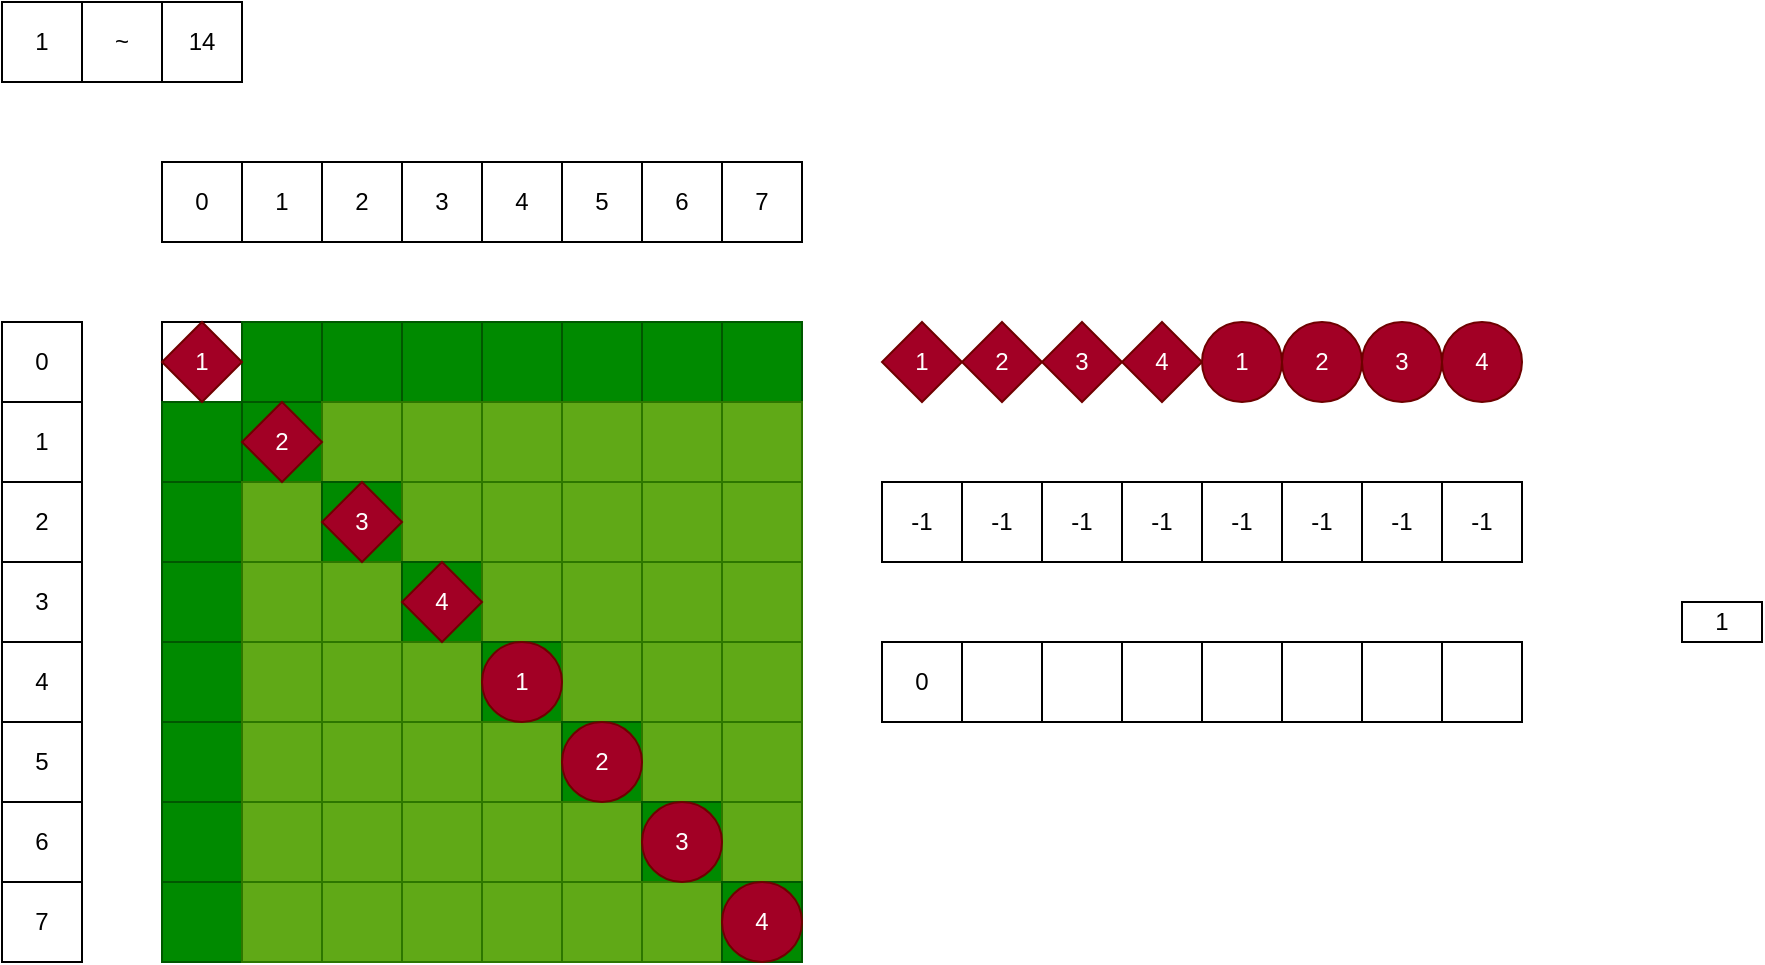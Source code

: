 <mxfile version="13.7.9" type="device"><diagram id="T6pKXXop7dj0a6Nncxqk" name="페이지-1"><mxGraphModel dx="582" dy="1662" grid="1" gridSize="10" guides="1" tooltips="1" connect="1" arrows="1" fold="1" page="1" pageScale="1" pageWidth="10000" pageHeight="10000" math="0" shadow="0"><root><mxCell id="0"/><mxCell id="1" parent="0"/><mxCell id="l4kwEneJeRdoX1_wzSFS-1" value="" style="whiteSpace=wrap;html=1;aspect=fixed;" vertex="1" parent="1"><mxGeometry x="400" y="280" width="40" height="40" as="geometry"/></mxCell><mxCell id="l4kwEneJeRdoX1_wzSFS-2" value="" style="whiteSpace=wrap;html=1;aspect=fixed;fillColor=#008a00;strokeColor=#005700;fontColor=#ffffff;" vertex="1" parent="1"><mxGeometry x="440" y="280" width="40" height="40" as="geometry"/></mxCell><mxCell id="l4kwEneJeRdoX1_wzSFS-3" value="" style="whiteSpace=wrap;html=1;aspect=fixed;fillColor=#008a00;strokeColor=#005700;fontColor=#ffffff;" vertex="1" parent="1"><mxGeometry x="480" y="280" width="40" height="40" as="geometry"/></mxCell><mxCell id="l4kwEneJeRdoX1_wzSFS-4" value="" style="whiteSpace=wrap;html=1;aspect=fixed;fillColor=#008a00;strokeColor=#005700;fontColor=#ffffff;" vertex="1" parent="1"><mxGeometry x="520" y="280" width="40" height="40" as="geometry"/></mxCell><mxCell id="l4kwEneJeRdoX1_wzSFS-5" value="" style="whiteSpace=wrap;html=1;aspect=fixed;fillColor=#008a00;strokeColor=#005700;fontColor=#ffffff;" vertex="1" parent="1"><mxGeometry x="560" y="280" width="40" height="40" as="geometry"/></mxCell><mxCell id="l4kwEneJeRdoX1_wzSFS-6" value="" style="whiteSpace=wrap;html=1;aspect=fixed;fillColor=#008a00;strokeColor=#005700;fontColor=#ffffff;" vertex="1" parent="1"><mxGeometry x="600" y="280" width="40" height="40" as="geometry"/></mxCell><mxCell id="l4kwEneJeRdoX1_wzSFS-7" value="" style="whiteSpace=wrap;html=1;aspect=fixed;fillColor=#008a00;strokeColor=#005700;fontColor=#ffffff;" vertex="1" parent="1"><mxGeometry x="640" y="280" width="40" height="40" as="geometry"/></mxCell><mxCell id="l4kwEneJeRdoX1_wzSFS-8" value="" style="whiteSpace=wrap;html=1;aspect=fixed;fillColor=#008a00;strokeColor=#005700;fontColor=#ffffff;" vertex="1" parent="1"><mxGeometry x="680" y="280" width="40" height="40" as="geometry"/></mxCell><mxCell id="l4kwEneJeRdoX1_wzSFS-9" value="" style="whiteSpace=wrap;html=1;aspect=fixed;fillColor=#008a00;strokeColor=#005700;fontColor=#ffffff;" vertex="1" parent="1"><mxGeometry x="400" y="320" width="40" height="40" as="geometry"/></mxCell><mxCell id="l4kwEneJeRdoX1_wzSFS-10" value="" style="whiteSpace=wrap;html=1;aspect=fixed;fillColor=#008a00;strokeColor=#005700;fontColor=#ffffff;" vertex="1" parent="1"><mxGeometry x="440" y="320" width="40" height="40" as="geometry"/></mxCell><mxCell id="l4kwEneJeRdoX1_wzSFS-11" value="" style="whiteSpace=wrap;html=1;aspect=fixed;fillColor=#60a917;strokeColor=#2D7600;fontColor=#ffffff;" vertex="1" parent="1"><mxGeometry x="480" y="320" width="40" height="40" as="geometry"/></mxCell><mxCell id="l4kwEneJeRdoX1_wzSFS-12" value="" style="whiteSpace=wrap;html=1;aspect=fixed;fillColor=#60a917;strokeColor=#2D7600;fontColor=#ffffff;" vertex="1" parent="1"><mxGeometry x="520" y="320" width="40" height="40" as="geometry"/></mxCell><mxCell id="l4kwEneJeRdoX1_wzSFS-13" value="" style="whiteSpace=wrap;html=1;aspect=fixed;fillColor=#60a917;strokeColor=#2D7600;fontColor=#ffffff;" vertex="1" parent="1"><mxGeometry x="560" y="320" width="40" height="40" as="geometry"/></mxCell><mxCell id="l4kwEneJeRdoX1_wzSFS-14" value="" style="whiteSpace=wrap;html=1;aspect=fixed;fillColor=#60a917;strokeColor=#2D7600;fontColor=#ffffff;" vertex="1" parent="1"><mxGeometry x="600" y="320" width="40" height="40" as="geometry"/></mxCell><mxCell id="l4kwEneJeRdoX1_wzSFS-15" value="" style="whiteSpace=wrap;html=1;aspect=fixed;fillColor=#60a917;strokeColor=#2D7600;fontColor=#ffffff;" vertex="1" parent="1"><mxGeometry x="640" y="320" width="40" height="40" as="geometry"/></mxCell><mxCell id="l4kwEneJeRdoX1_wzSFS-16" value="" style="whiteSpace=wrap;html=1;aspect=fixed;fillColor=#60a917;strokeColor=#2D7600;fontColor=#ffffff;" vertex="1" parent="1"><mxGeometry x="680" y="320" width="40" height="40" as="geometry"/></mxCell><mxCell id="l4kwEneJeRdoX1_wzSFS-17" value="" style="whiteSpace=wrap;html=1;aspect=fixed;fillColor=#008a00;strokeColor=#005700;fontColor=#ffffff;" vertex="1" parent="1"><mxGeometry x="400" y="360" width="40" height="40" as="geometry"/></mxCell><mxCell id="l4kwEneJeRdoX1_wzSFS-18" value="" style="whiteSpace=wrap;html=1;aspect=fixed;fillColor=#60a917;strokeColor=#2D7600;fontColor=#ffffff;" vertex="1" parent="1"><mxGeometry x="440" y="360" width="40" height="40" as="geometry"/></mxCell><mxCell id="l4kwEneJeRdoX1_wzSFS-19" value="" style="whiteSpace=wrap;html=1;aspect=fixed;fillColor=#008a00;strokeColor=#005700;fontColor=#ffffff;" vertex="1" parent="1"><mxGeometry x="480" y="360" width="40" height="40" as="geometry"/></mxCell><mxCell id="l4kwEneJeRdoX1_wzSFS-20" value="" style="whiteSpace=wrap;html=1;aspect=fixed;fillColor=#60a917;strokeColor=#2D7600;fontColor=#ffffff;" vertex="1" parent="1"><mxGeometry x="520" y="360" width="40" height="40" as="geometry"/></mxCell><mxCell id="l4kwEneJeRdoX1_wzSFS-21" value="" style="whiteSpace=wrap;html=1;aspect=fixed;fillColor=#60a917;strokeColor=#2D7600;fontColor=#ffffff;" vertex="1" parent="1"><mxGeometry x="560" y="360" width="40" height="40" as="geometry"/></mxCell><mxCell id="l4kwEneJeRdoX1_wzSFS-22" value="" style="whiteSpace=wrap;html=1;aspect=fixed;fillColor=#60a917;strokeColor=#2D7600;fontColor=#ffffff;" vertex="1" parent="1"><mxGeometry x="600" y="360" width="40" height="40" as="geometry"/></mxCell><mxCell id="l4kwEneJeRdoX1_wzSFS-23" value="" style="whiteSpace=wrap;html=1;aspect=fixed;fillColor=#60a917;strokeColor=#2D7600;fontColor=#ffffff;" vertex="1" parent="1"><mxGeometry x="640" y="360" width="40" height="40" as="geometry"/></mxCell><mxCell id="l4kwEneJeRdoX1_wzSFS-24" value="" style="whiteSpace=wrap;html=1;aspect=fixed;fillColor=#60a917;strokeColor=#2D7600;fontColor=#ffffff;" vertex="1" parent="1"><mxGeometry x="680" y="360" width="40" height="40" as="geometry"/></mxCell><mxCell id="l4kwEneJeRdoX1_wzSFS-25" value="" style="whiteSpace=wrap;html=1;aspect=fixed;fillColor=#008a00;strokeColor=#005700;fontColor=#ffffff;" vertex="1" parent="1"><mxGeometry x="400" y="400" width="40" height="40" as="geometry"/></mxCell><mxCell id="l4kwEneJeRdoX1_wzSFS-26" value="" style="whiteSpace=wrap;html=1;aspect=fixed;fillColor=#60a917;strokeColor=#2D7600;fontColor=#ffffff;" vertex="1" parent="1"><mxGeometry x="440" y="400" width="40" height="40" as="geometry"/></mxCell><mxCell id="l4kwEneJeRdoX1_wzSFS-27" value="" style="whiteSpace=wrap;html=1;aspect=fixed;fillColor=#60a917;strokeColor=#2D7600;fontColor=#ffffff;" vertex="1" parent="1"><mxGeometry x="480" y="400" width="40" height="40" as="geometry"/></mxCell><mxCell id="l4kwEneJeRdoX1_wzSFS-28" value="" style="whiteSpace=wrap;html=1;aspect=fixed;fillColor=#008a00;strokeColor=#005700;fontColor=#ffffff;" vertex="1" parent="1"><mxGeometry x="520" y="400" width="40" height="40" as="geometry"/></mxCell><mxCell id="l4kwEneJeRdoX1_wzSFS-29" value="" style="whiteSpace=wrap;html=1;aspect=fixed;fillColor=#60a917;strokeColor=#2D7600;fontColor=#ffffff;" vertex="1" parent="1"><mxGeometry x="560" y="400" width="40" height="40" as="geometry"/></mxCell><mxCell id="l4kwEneJeRdoX1_wzSFS-30" value="" style="whiteSpace=wrap;html=1;aspect=fixed;fillColor=#60a917;strokeColor=#2D7600;fontColor=#ffffff;" vertex="1" parent="1"><mxGeometry x="600" y="400" width="40" height="40" as="geometry"/></mxCell><mxCell id="l4kwEneJeRdoX1_wzSFS-31" value="" style="whiteSpace=wrap;html=1;aspect=fixed;fillColor=#60a917;strokeColor=#2D7600;fontColor=#ffffff;" vertex="1" parent="1"><mxGeometry x="640" y="400" width="40" height="40" as="geometry"/></mxCell><mxCell id="l4kwEneJeRdoX1_wzSFS-32" value="" style="whiteSpace=wrap;html=1;aspect=fixed;fillColor=#60a917;strokeColor=#2D7600;fontColor=#ffffff;" vertex="1" parent="1"><mxGeometry x="680" y="400" width="40" height="40" as="geometry"/></mxCell><mxCell id="l4kwEneJeRdoX1_wzSFS-33" value="" style="whiteSpace=wrap;html=1;aspect=fixed;fillColor=#008a00;strokeColor=#005700;fontColor=#ffffff;" vertex="1" parent="1"><mxGeometry x="400" y="440" width="40" height="40" as="geometry"/></mxCell><mxCell id="l4kwEneJeRdoX1_wzSFS-34" value="" style="whiteSpace=wrap;html=1;aspect=fixed;fillColor=#60a917;strokeColor=#2D7600;fontColor=#ffffff;" vertex="1" parent="1"><mxGeometry x="440" y="440" width="40" height="40" as="geometry"/></mxCell><mxCell id="l4kwEneJeRdoX1_wzSFS-35" value="" style="whiteSpace=wrap;html=1;aspect=fixed;fillColor=#60a917;strokeColor=#2D7600;fontColor=#ffffff;" vertex="1" parent="1"><mxGeometry x="480" y="440" width="40" height="40" as="geometry"/></mxCell><mxCell id="l4kwEneJeRdoX1_wzSFS-36" value="" style="whiteSpace=wrap;html=1;aspect=fixed;fillColor=#60a917;strokeColor=#2D7600;fontColor=#ffffff;" vertex="1" parent="1"><mxGeometry x="520" y="440" width="40" height="40" as="geometry"/></mxCell><mxCell id="l4kwEneJeRdoX1_wzSFS-37" value="" style="whiteSpace=wrap;html=1;aspect=fixed;fillColor=#008a00;strokeColor=#005700;fontColor=#ffffff;" vertex="1" parent="1"><mxGeometry x="560" y="440" width="40" height="40" as="geometry"/></mxCell><mxCell id="l4kwEneJeRdoX1_wzSFS-38" value="" style="whiteSpace=wrap;html=1;aspect=fixed;fillColor=#60a917;strokeColor=#2D7600;fontColor=#ffffff;" vertex="1" parent="1"><mxGeometry x="600" y="440" width="40" height="40" as="geometry"/></mxCell><mxCell id="l4kwEneJeRdoX1_wzSFS-39" value="" style="whiteSpace=wrap;html=1;aspect=fixed;fillColor=#60a917;strokeColor=#2D7600;fontColor=#ffffff;" vertex="1" parent="1"><mxGeometry x="640" y="440" width="40" height="40" as="geometry"/></mxCell><mxCell id="l4kwEneJeRdoX1_wzSFS-40" value="" style="whiteSpace=wrap;html=1;aspect=fixed;fillColor=#60a917;strokeColor=#2D7600;fontColor=#ffffff;" vertex="1" parent="1"><mxGeometry x="680" y="440" width="40" height="40" as="geometry"/></mxCell><mxCell id="l4kwEneJeRdoX1_wzSFS-41" value="" style="whiteSpace=wrap;html=1;aspect=fixed;fillColor=#008a00;strokeColor=#005700;fontColor=#ffffff;" vertex="1" parent="1"><mxGeometry x="400" y="480" width="40" height="40" as="geometry"/></mxCell><mxCell id="l4kwEneJeRdoX1_wzSFS-42" value="" style="whiteSpace=wrap;html=1;aspect=fixed;fillColor=#60a917;strokeColor=#2D7600;fontColor=#ffffff;" vertex="1" parent="1"><mxGeometry x="440" y="480" width="40" height="40" as="geometry"/></mxCell><mxCell id="l4kwEneJeRdoX1_wzSFS-43" value="" style="whiteSpace=wrap;html=1;aspect=fixed;fillColor=#60a917;strokeColor=#2D7600;fontColor=#ffffff;" vertex="1" parent="1"><mxGeometry x="480" y="480" width="40" height="40" as="geometry"/></mxCell><mxCell id="l4kwEneJeRdoX1_wzSFS-44" value="" style="whiteSpace=wrap;html=1;aspect=fixed;fillColor=#60a917;strokeColor=#2D7600;fontColor=#ffffff;" vertex="1" parent="1"><mxGeometry x="520" y="480" width="40" height="40" as="geometry"/></mxCell><mxCell id="l4kwEneJeRdoX1_wzSFS-45" value="" style="whiteSpace=wrap;html=1;aspect=fixed;fillColor=#60a917;strokeColor=#2D7600;fontColor=#ffffff;" vertex="1" parent="1"><mxGeometry x="560" y="480" width="40" height="40" as="geometry"/></mxCell><mxCell id="l4kwEneJeRdoX1_wzSFS-46" value="" style="whiteSpace=wrap;html=1;aspect=fixed;fillColor=#008a00;strokeColor=#005700;fontColor=#ffffff;" vertex="1" parent="1"><mxGeometry x="600" y="480" width="40" height="40" as="geometry"/></mxCell><mxCell id="l4kwEneJeRdoX1_wzSFS-47" value="" style="whiteSpace=wrap;html=1;aspect=fixed;fillColor=#60a917;strokeColor=#2D7600;fontColor=#ffffff;" vertex="1" parent="1"><mxGeometry x="640" y="480" width="40" height="40" as="geometry"/></mxCell><mxCell id="l4kwEneJeRdoX1_wzSFS-48" value="" style="whiteSpace=wrap;html=1;aspect=fixed;fillColor=#60a917;strokeColor=#2D7600;fontColor=#ffffff;" vertex="1" parent="1"><mxGeometry x="680" y="480" width="40" height="40" as="geometry"/></mxCell><mxCell id="l4kwEneJeRdoX1_wzSFS-49" value="" style="whiteSpace=wrap;html=1;aspect=fixed;fillColor=#008a00;strokeColor=#005700;fontColor=#ffffff;" vertex="1" parent="1"><mxGeometry x="400" y="520" width="40" height="40" as="geometry"/></mxCell><mxCell id="l4kwEneJeRdoX1_wzSFS-50" value="" style="whiteSpace=wrap;html=1;aspect=fixed;fillColor=#60a917;strokeColor=#2D7600;fontColor=#ffffff;" vertex="1" parent="1"><mxGeometry x="440" y="520" width="40" height="40" as="geometry"/></mxCell><mxCell id="l4kwEneJeRdoX1_wzSFS-51" value="" style="whiteSpace=wrap;html=1;aspect=fixed;fillColor=#60a917;strokeColor=#2D7600;fontColor=#ffffff;" vertex="1" parent="1"><mxGeometry x="480" y="520" width="40" height="40" as="geometry"/></mxCell><mxCell id="l4kwEneJeRdoX1_wzSFS-52" value="" style="whiteSpace=wrap;html=1;aspect=fixed;fillColor=#60a917;strokeColor=#2D7600;fontColor=#ffffff;" vertex="1" parent="1"><mxGeometry x="520" y="520" width="40" height="40" as="geometry"/></mxCell><mxCell id="l4kwEneJeRdoX1_wzSFS-53" value="" style="whiteSpace=wrap;html=1;aspect=fixed;fillColor=#60a917;strokeColor=#2D7600;fontColor=#ffffff;" vertex="1" parent="1"><mxGeometry x="560" y="520" width="40" height="40" as="geometry"/></mxCell><mxCell id="l4kwEneJeRdoX1_wzSFS-54" value="" style="whiteSpace=wrap;html=1;aspect=fixed;fillColor=#60a917;strokeColor=#2D7600;fontColor=#ffffff;" vertex="1" parent="1"><mxGeometry x="600" y="520" width="40" height="40" as="geometry"/></mxCell><mxCell id="l4kwEneJeRdoX1_wzSFS-55" value="" style="whiteSpace=wrap;html=1;aspect=fixed;fillColor=#008a00;strokeColor=#005700;fontColor=#ffffff;" vertex="1" parent="1"><mxGeometry x="640" y="520" width="40" height="40" as="geometry"/></mxCell><mxCell id="l4kwEneJeRdoX1_wzSFS-56" value="" style="whiteSpace=wrap;html=1;aspect=fixed;fillColor=#60a917;strokeColor=#2D7600;fontColor=#ffffff;" vertex="1" parent="1"><mxGeometry x="680" y="520" width="40" height="40" as="geometry"/></mxCell><mxCell id="l4kwEneJeRdoX1_wzSFS-57" value="" style="whiteSpace=wrap;html=1;aspect=fixed;fillColor=#008a00;strokeColor=#005700;fontColor=#ffffff;" vertex="1" parent="1"><mxGeometry x="400" y="560" width="40" height="40" as="geometry"/></mxCell><mxCell id="l4kwEneJeRdoX1_wzSFS-58" value="" style="whiteSpace=wrap;html=1;aspect=fixed;fillColor=#60a917;strokeColor=#2D7600;fontColor=#ffffff;" vertex="1" parent="1"><mxGeometry x="440" y="560" width="40" height="40" as="geometry"/></mxCell><mxCell id="l4kwEneJeRdoX1_wzSFS-59" value="" style="whiteSpace=wrap;html=1;aspect=fixed;fillColor=#60a917;strokeColor=#2D7600;fontColor=#ffffff;" vertex="1" parent="1"><mxGeometry x="480" y="560" width="40" height="40" as="geometry"/></mxCell><mxCell id="l4kwEneJeRdoX1_wzSFS-60" value="" style="whiteSpace=wrap;html=1;aspect=fixed;fillColor=#60a917;strokeColor=#2D7600;fontColor=#ffffff;" vertex="1" parent="1"><mxGeometry x="520" y="560" width="40" height="40" as="geometry"/></mxCell><mxCell id="l4kwEneJeRdoX1_wzSFS-61" value="" style="whiteSpace=wrap;html=1;aspect=fixed;fillColor=#60a917;strokeColor=#2D7600;fontColor=#ffffff;" vertex="1" parent="1"><mxGeometry x="560" y="560" width="40" height="40" as="geometry"/></mxCell><mxCell id="l4kwEneJeRdoX1_wzSFS-62" value="" style="whiteSpace=wrap;html=1;aspect=fixed;fillColor=#60a917;strokeColor=#2D7600;fontColor=#ffffff;" vertex="1" parent="1"><mxGeometry x="600" y="560" width="40" height="40" as="geometry"/></mxCell><mxCell id="l4kwEneJeRdoX1_wzSFS-63" value="" style="whiteSpace=wrap;html=1;aspect=fixed;fillColor=#60a917;strokeColor=#2D7600;fontColor=#ffffff;" vertex="1" parent="1"><mxGeometry x="640" y="560" width="40" height="40" as="geometry"/></mxCell><mxCell id="l4kwEneJeRdoX1_wzSFS-64" value="" style="whiteSpace=wrap;html=1;aspect=fixed;fillColor=#008a00;strokeColor=#005700;fontColor=#ffffff;" vertex="1" parent="1"><mxGeometry x="680" y="560" width="40" height="40" as="geometry"/></mxCell><mxCell id="l4kwEneJeRdoX1_wzSFS-66" value="1" style="rhombus;whiteSpace=wrap;html=1;fillColor=#a20025;strokeColor=#6F0000;fontColor=#ffffff;" vertex="1" parent="1"><mxGeometry x="400" y="280" width="40" height="40" as="geometry"/></mxCell><mxCell id="l4kwEneJeRdoX1_wzSFS-68" value="1" style="ellipse;whiteSpace=wrap;html=1;aspect=fixed;fillColor=#a20025;strokeColor=#6F0000;fontColor=#ffffff;" vertex="1" parent="1"><mxGeometry x="560" y="440" width="40" height="40" as="geometry"/></mxCell><mxCell id="l4kwEneJeRdoX1_wzSFS-69" value="2" style="rhombus;whiteSpace=wrap;html=1;fillColor=#a20025;strokeColor=#6F0000;fontColor=#ffffff;" vertex="1" parent="1"><mxGeometry x="440" y="320" width="40" height="40" as="geometry"/></mxCell><mxCell id="l4kwEneJeRdoX1_wzSFS-70" value="2" style="ellipse;whiteSpace=wrap;html=1;aspect=fixed;fillColor=#a20025;strokeColor=#6F0000;fontColor=#ffffff;" vertex="1" parent="1"><mxGeometry x="600" y="480" width="40" height="40" as="geometry"/></mxCell><mxCell id="l4kwEneJeRdoX1_wzSFS-71" value="3" style="rhombus;whiteSpace=wrap;html=1;fillColor=#a20025;strokeColor=#6F0000;fontColor=#ffffff;" vertex="1" parent="1"><mxGeometry x="480" y="360" width="40" height="40" as="geometry"/></mxCell><mxCell id="l4kwEneJeRdoX1_wzSFS-72" value="3" style="ellipse;whiteSpace=wrap;html=1;aspect=fixed;fillColor=#a20025;strokeColor=#6F0000;fontColor=#ffffff;" vertex="1" parent="1"><mxGeometry x="640" y="520" width="40" height="40" as="geometry"/></mxCell><mxCell id="l4kwEneJeRdoX1_wzSFS-73" value="4" style="rhombus;whiteSpace=wrap;html=1;fillColor=#a20025;strokeColor=#6F0000;fontColor=#ffffff;" vertex="1" parent="1"><mxGeometry x="520" y="400" width="40" height="40" as="geometry"/></mxCell><mxCell id="l4kwEneJeRdoX1_wzSFS-74" value="4" style="ellipse;whiteSpace=wrap;html=1;aspect=fixed;fillColor=#a20025;strokeColor=#6F0000;fontColor=#ffffff;" vertex="1" parent="1"><mxGeometry x="680" y="560" width="40" height="40" as="geometry"/></mxCell><mxCell id="l4kwEneJeRdoX1_wzSFS-78" value="1" style="rhombus;whiteSpace=wrap;html=1;fillColor=#a20025;strokeColor=#6F0000;fontColor=#ffffff;" vertex="1" parent="1"><mxGeometry x="760" y="280" width="40" height="40" as="geometry"/></mxCell><mxCell id="l4kwEneJeRdoX1_wzSFS-79" value="2" style="rhombus;whiteSpace=wrap;html=1;fillColor=#a20025;strokeColor=#6F0000;fontColor=#ffffff;" vertex="1" parent="1"><mxGeometry x="800" y="280" width="40" height="40" as="geometry"/></mxCell><mxCell id="l4kwEneJeRdoX1_wzSFS-80" value="3" style="rhombus;whiteSpace=wrap;html=1;fillColor=#a20025;strokeColor=#6F0000;fontColor=#ffffff;" vertex="1" parent="1"><mxGeometry x="840" y="280" width="40" height="40" as="geometry"/></mxCell><mxCell id="l4kwEneJeRdoX1_wzSFS-81" value="4" style="rhombus;whiteSpace=wrap;html=1;fillColor=#a20025;strokeColor=#6F0000;fontColor=#ffffff;" vertex="1" parent="1"><mxGeometry x="880" y="280" width="40" height="40" as="geometry"/></mxCell><mxCell id="l4kwEneJeRdoX1_wzSFS-82" value="1" style="ellipse;whiteSpace=wrap;html=1;aspect=fixed;fillColor=#a20025;strokeColor=#6F0000;fontColor=#ffffff;" vertex="1" parent="1"><mxGeometry x="920" y="280" width="40" height="40" as="geometry"/></mxCell><mxCell id="l4kwEneJeRdoX1_wzSFS-83" value="2" style="ellipse;whiteSpace=wrap;html=1;aspect=fixed;fillColor=#a20025;strokeColor=#6F0000;fontColor=#ffffff;" vertex="1" parent="1"><mxGeometry x="960" y="280" width="40" height="40" as="geometry"/></mxCell><mxCell id="l4kwEneJeRdoX1_wzSFS-84" value="3" style="ellipse;whiteSpace=wrap;html=1;aspect=fixed;fillColor=#a20025;strokeColor=#6F0000;fontColor=#ffffff;" vertex="1" parent="1"><mxGeometry x="1000" y="280" width="40" height="40" as="geometry"/></mxCell><mxCell id="l4kwEneJeRdoX1_wzSFS-85" value="4" style="ellipse;whiteSpace=wrap;html=1;aspect=fixed;fillColor=#a20025;strokeColor=#6F0000;fontColor=#ffffff;" vertex="1" parent="1"><mxGeometry x="1040" y="280" width="40" height="40" as="geometry"/></mxCell><mxCell id="l4kwEneJeRdoX1_wzSFS-87" value="0" style="rounded=0;whiteSpace=wrap;html=1;" vertex="1" parent="1"><mxGeometry x="400" y="200" width="40" height="40" as="geometry"/></mxCell><mxCell id="l4kwEneJeRdoX1_wzSFS-88" value="1" style="rounded=0;whiteSpace=wrap;html=1;" vertex="1" parent="1"><mxGeometry x="440" y="200" width="40" height="40" as="geometry"/></mxCell><mxCell id="l4kwEneJeRdoX1_wzSFS-89" value="2" style="rounded=0;whiteSpace=wrap;html=1;" vertex="1" parent="1"><mxGeometry x="480" y="200" width="40" height="40" as="geometry"/></mxCell><mxCell id="l4kwEneJeRdoX1_wzSFS-90" value="3" style="rounded=0;whiteSpace=wrap;html=1;" vertex="1" parent="1"><mxGeometry x="520" y="200" width="40" height="40" as="geometry"/></mxCell><mxCell id="l4kwEneJeRdoX1_wzSFS-91" value="4" style="rounded=0;whiteSpace=wrap;html=1;" vertex="1" parent="1"><mxGeometry x="560" y="200" width="40" height="40" as="geometry"/></mxCell><mxCell id="l4kwEneJeRdoX1_wzSFS-92" value="5" style="rounded=0;whiteSpace=wrap;html=1;" vertex="1" parent="1"><mxGeometry x="600" y="200" width="40" height="40" as="geometry"/></mxCell><mxCell id="l4kwEneJeRdoX1_wzSFS-93" value="6" style="rounded=0;whiteSpace=wrap;html=1;" vertex="1" parent="1"><mxGeometry x="640" y="200" width="40" height="40" as="geometry"/></mxCell><mxCell id="l4kwEneJeRdoX1_wzSFS-94" value="7" style="rounded=0;whiteSpace=wrap;html=1;" vertex="1" parent="1"><mxGeometry x="680" y="200" width="40" height="40" as="geometry"/></mxCell><mxCell id="l4kwEneJeRdoX1_wzSFS-95" value="0" style="rounded=0;whiteSpace=wrap;html=1;" vertex="1" parent="1"><mxGeometry x="320" y="280" width="40" height="40" as="geometry"/></mxCell><mxCell id="l4kwEneJeRdoX1_wzSFS-96" value="1" style="rounded=0;whiteSpace=wrap;html=1;" vertex="1" parent="1"><mxGeometry x="320" y="320" width="40" height="40" as="geometry"/></mxCell><mxCell id="l4kwEneJeRdoX1_wzSFS-97" value="2" style="rounded=0;whiteSpace=wrap;html=1;" vertex="1" parent="1"><mxGeometry x="320" y="360" width="40" height="40" as="geometry"/></mxCell><mxCell id="l4kwEneJeRdoX1_wzSFS-98" value="3" style="rounded=0;whiteSpace=wrap;html=1;" vertex="1" parent="1"><mxGeometry x="320" y="400" width="40" height="40" as="geometry"/></mxCell><mxCell id="l4kwEneJeRdoX1_wzSFS-99" value="4" style="rounded=0;whiteSpace=wrap;html=1;" vertex="1" parent="1"><mxGeometry x="320" y="440" width="40" height="40" as="geometry"/></mxCell><mxCell id="l4kwEneJeRdoX1_wzSFS-100" value="5" style="rounded=0;whiteSpace=wrap;html=1;" vertex="1" parent="1"><mxGeometry x="320" y="480" width="40" height="40" as="geometry"/></mxCell><mxCell id="l4kwEneJeRdoX1_wzSFS-101" value="6" style="rounded=0;whiteSpace=wrap;html=1;" vertex="1" parent="1"><mxGeometry x="320" y="520" width="40" height="40" as="geometry"/></mxCell><mxCell id="l4kwEneJeRdoX1_wzSFS-102" value="7" style="rounded=0;whiteSpace=wrap;html=1;" vertex="1" parent="1"><mxGeometry x="320" y="560" width="40" height="40" as="geometry"/></mxCell><mxCell id="l4kwEneJeRdoX1_wzSFS-103" value="1" style="rounded=0;whiteSpace=wrap;html=1;" vertex="1" parent="1"><mxGeometry x="320" y="120" width="40" height="40" as="geometry"/></mxCell><mxCell id="l4kwEneJeRdoX1_wzSFS-104" value="14" style="rounded=0;whiteSpace=wrap;html=1;" vertex="1" parent="1"><mxGeometry x="400" y="120" width="40" height="40" as="geometry"/></mxCell><mxCell id="l4kwEneJeRdoX1_wzSFS-105" value="~" style="rounded=0;whiteSpace=wrap;html=1;" vertex="1" parent="1"><mxGeometry x="360" y="120" width="40" height="40" as="geometry"/></mxCell><mxCell id="l4kwEneJeRdoX1_wzSFS-106" value="-1" style="rounded=0;whiteSpace=wrap;html=1;" vertex="1" parent="1"><mxGeometry x="760" y="360" width="40" height="40" as="geometry"/></mxCell><mxCell id="l4kwEneJeRdoX1_wzSFS-107" value="-1" style="rounded=0;whiteSpace=wrap;html=1;" vertex="1" parent="1"><mxGeometry x="800" y="360" width="40" height="40" as="geometry"/></mxCell><mxCell id="l4kwEneJeRdoX1_wzSFS-108" value="-1" style="rounded=0;whiteSpace=wrap;html=1;" vertex="1" parent="1"><mxGeometry x="840" y="360" width="40" height="40" as="geometry"/></mxCell><mxCell id="l4kwEneJeRdoX1_wzSFS-109" value="-1" style="rounded=0;whiteSpace=wrap;html=1;" vertex="1" parent="1"><mxGeometry x="880" y="360" width="40" height="40" as="geometry"/></mxCell><mxCell id="l4kwEneJeRdoX1_wzSFS-110" value="-1" style="rounded=0;whiteSpace=wrap;html=1;" vertex="1" parent="1"><mxGeometry x="920" y="360" width="40" height="40" as="geometry"/></mxCell><mxCell id="l4kwEneJeRdoX1_wzSFS-111" value="-1" style="rounded=0;whiteSpace=wrap;html=1;" vertex="1" parent="1"><mxGeometry x="960" y="360" width="40" height="40" as="geometry"/></mxCell><mxCell id="l4kwEneJeRdoX1_wzSFS-113" value="-1" style="rounded=0;whiteSpace=wrap;html=1;" vertex="1" parent="1"><mxGeometry x="1000" y="360" width="40" height="40" as="geometry"/></mxCell><mxCell id="l4kwEneJeRdoX1_wzSFS-114" value="-1" style="rounded=0;whiteSpace=wrap;html=1;" vertex="1" parent="1"><mxGeometry x="1040" y="360" width="40" height="40" as="geometry"/></mxCell><mxCell id="l4kwEneJeRdoX1_wzSFS-246" value="0" style="rounded=0;whiteSpace=wrap;html=1;" vertex="1" parent="1"><mxGeometry x="760" y="440" width="40" height="40" as="geometry"/></mxCell><mxCell id="l4kwEneJeRdoX1_wzSFS-247" value="" style="rounded=0;whiteSpace=wrap;html=1;" vertex="1" parent="1"><mxGeometry x="800" y="440" width="40" height="40" as="geometry"/></mxCell><mxCell id="l4kwEneJeRdoX1_wzSFS-248" value="" style="rounded=0;whiteSpace=wrap;html=1;" vertex="1" parent="1"><mxGeometry x="840" y="440" width="40" height="40" as="geometry"/></mxCell><mxCell id="l4kwEneJeRdoX1_wzSFS-249" value="" style="rounded=0;whiteSpace=wrap;html=1;" vertex="1" parent="1"><mxGeometry x="880" y="440" width="40" height="40" as="geometry"/></mxCell><mxCell id="l4kwEneJeRdoX1_wzSFS-250" value="" style="rounded=0;whiteSpace=wrap;html=1;" vertex="1" parent="1"><mxGeometry x="920" y="440" width="40" height="40" as="geometry"/></mxCell><mxCell id="l4kwEneJeRdoX1_wzSFS-251" value="" style="rounded=0;whiteSpace=wrap;html=1;" vertex="1" parent="1"><mxGeometry x="960" y="440" width="40" height="40" as="geometry"/></mxCell><mxCell id="l4kwEneJeRdoX1_wzSFS-252" value="" style="rounded=0;whiteSpace=wrap;html=1;" vertex="1" parent="1"><mxGeometry x="1000" y="440" width="40" height="40" as="geometry"/></mxCell><mxCell id="l4kwEneJeRdoX1_wzSFS-253" value="" style="rounded=0;whiteSpace=wrap;html=1;" vertex="1" parent="1"><mxGeometry x="1040" y="440" width="40" height="40" as="geometry"/></mxCell><mxCell id="l4kwEneJeRdoX1_wzSFS-254" value="1" style="rounded=0;whiteSpace=wrap;html=1;" vertex="1" parent="1"><mxGeometry x="1160" y="420" width="40" height="20" as="geometry"/></mxCell></root></mxGraphModel></diagram></mxfile>